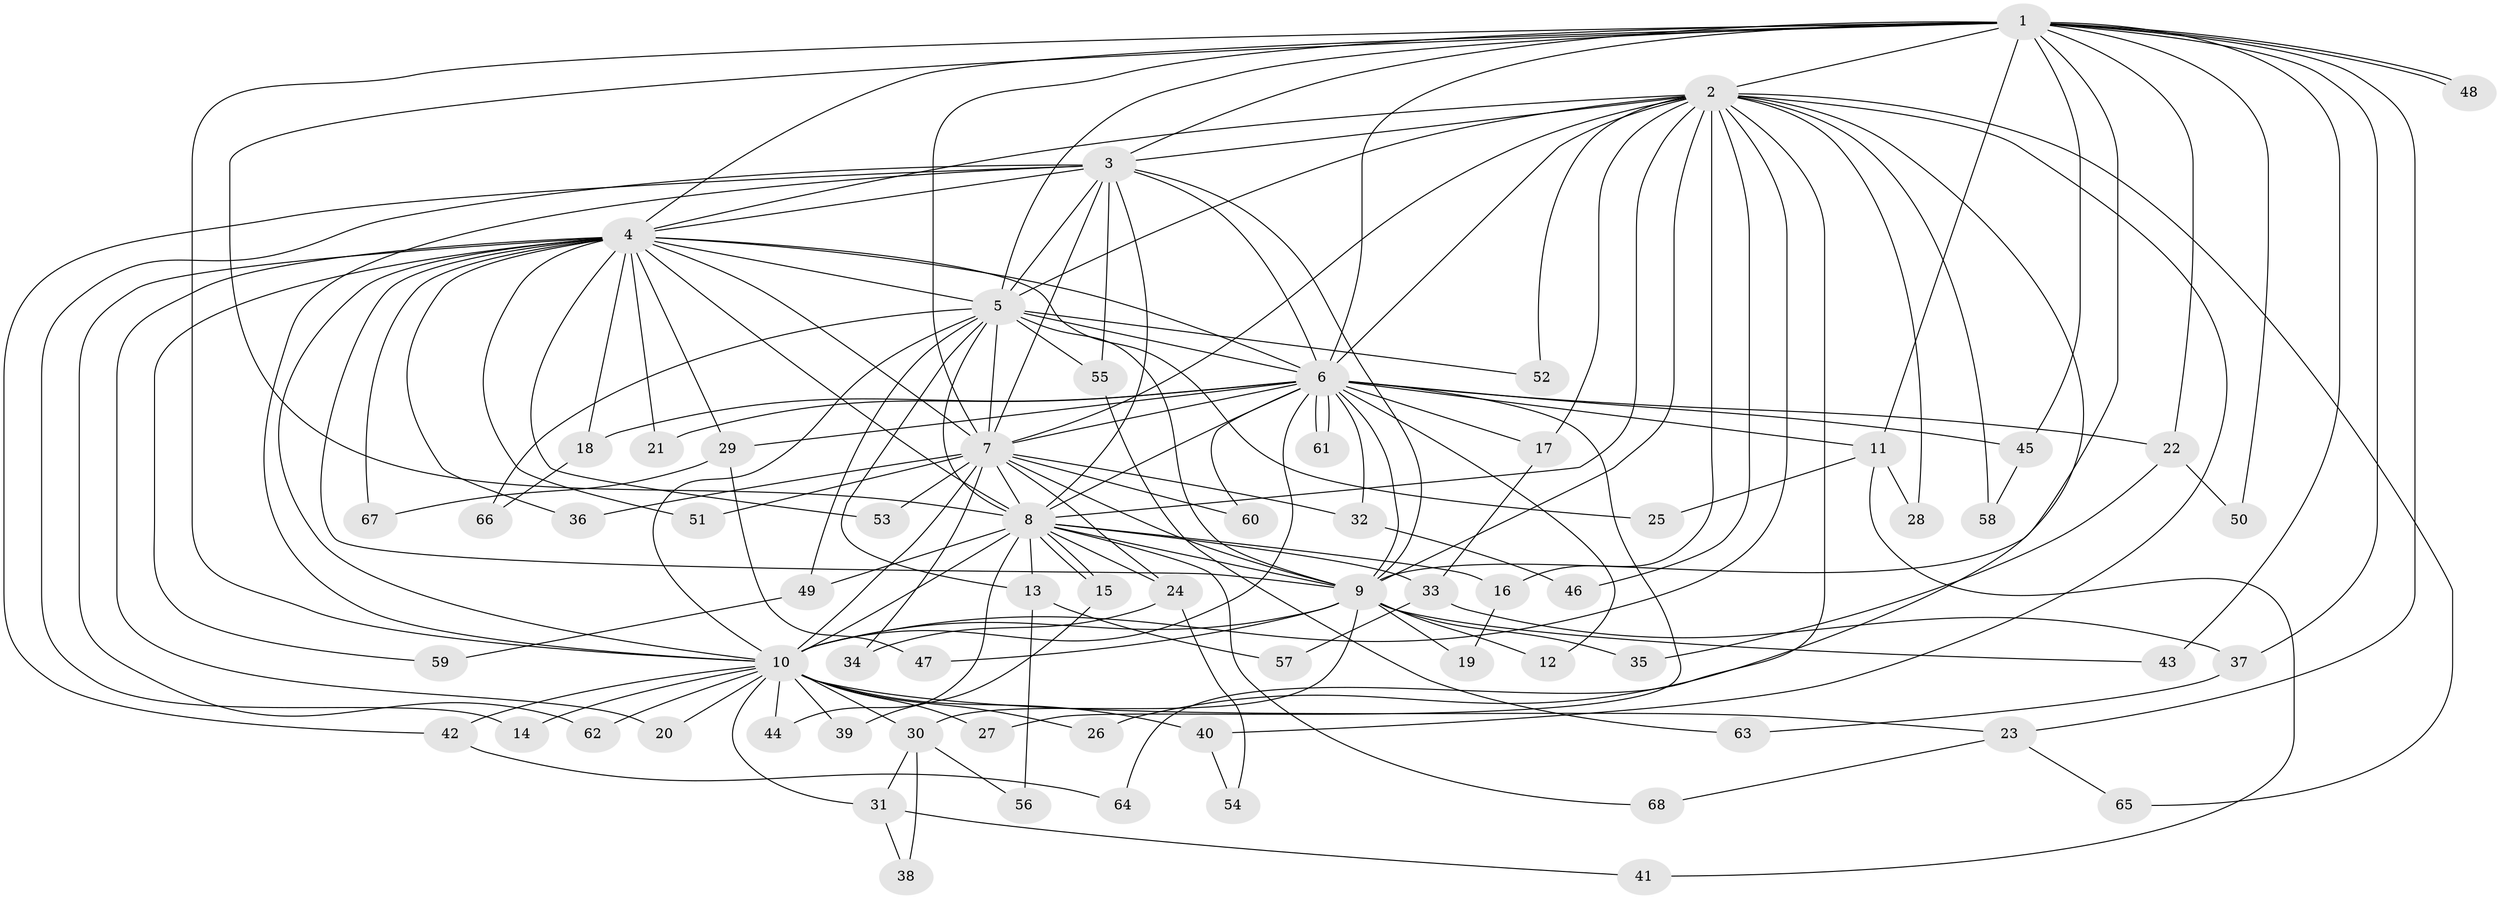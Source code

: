 // Generated by graph-tools (version 1.1) at 2025/34/03/09/25 02:34:39]
// undirected, 68 vertices, 161 edges
graph export_dot {
graph [start="1"]
  node [color=gray90,style=filled];
  1;
  2;
  3;
  4;
  5;
  6;
  7;
  8;
  9;
  10;
  11;
  12;
  13;
  14;
  15;
  16;
  17;
  18;
  19;
  20;
  21;
  22;
  23;
  24;
  25;
  26;
  27;
  28;
  29;
  30;
  31;
  32;
  33;
  34;
  35;
  36;
  37;
  38;
  39;
  40;
  41;
  42;
  43;
  44;
  45;
  46;
  47;
  48;
  49;
  50;
  51;
  52;
  53;
  54;
  55;
  56;
  57;
  58;
  59;
  60;
  61;
  62;
  63;
  64;
  65;
  66;
  67;
  68;
  1 -- 2;
  1 -- 3;
  1 -- 4;
  1 -- 5;
  1 -- 6;
  1 -- 7;
  1 -- 8;
  1 -- 9;
  1 -- 10;
  1 -- 11;
  1 -- 22;
  1 -- 23;
  1 -- 37;
  1 -- 43;
  1 -- 45;
  1 -- 48;
  1 -- 48;
  1 -- 50;
  2 -- 3;
  2 -- 4;
  2 -- 5;
  2 -- 6;
  2 -- 7;
  2 -- 8;
  2 -- 9;
  2 -- 10;
  2 -- 16;
  2 -- 17;
  2 -- 26;
  2 -- 28;
  2 -- 40;
  2 -- 46;
  2 -- 52;
  2 -- 58;
  2 -- 64;
  2 -- 65;
  3 -- 4;
  3 -- 5;
  3 -- 6;
  3 -- 7;
  3 -- 8;
  3 -- 9;
  3 -- 10;
  3 -- 14;
  3 -- 42;
  3 -- 55;
  4 -- 5;
  4 -- 6;
  4 -- 7;
  4 -- 8;
  4 -- 9;
  4 -- 10;
  4 -- 18;
  4 -- 20;
  4 -- 21;
  4 -- 25;
  4 -- 29;
  4 -- 36;
  4 -- 51;
  4 -- 53;
  4 -- 59;
  4 -- 62;
  4 -- 67;
  5 -- 6;
  5 -- 7;
  5 -- 8;
  5 -- 9;
  5 -- 10;
  5 -- 13;
  5 -- 49;
  5 -- 52;
  5 -- 55;
  5 -- 66;
  6 -- 7;
  6 -- 8;
  6 -- 9;
  6 -- 10;
  6 -- 11;
  6 -- 12;
  6 -- 17;
  6 -- 18;
  6 -- 21;
  6 -- 22;
  6 -- 27;
  6 -- 29;
  6 -- 32;
  6 -- 45;
  6 -- 60;
  6 -- 61;
  6 -- 61;
  7 -- 8;
  7 -- 9;
  7 -- 10;
  7 -- 24;
  7 -- 32;
  7 -- 34;
  7 -- 36;
  7 -- 51;
  7 -- 53;
  7 -- 60;
  8 -- 9;
  8 -- 10;
  8 -- 13;
  8 -- 15;
  8 -- 15;
  8 -- 16;
  8 -- 24;
  8 -- 33;
  8 -- 44;
  8 -- 49;
  8 -- 68;
  9 -- 10;
  9 -- 12;
  9 -- 19;
  9 -- 30;
  9 -- 35;
  9 -- 43;
  9 -- 47;
  10 -- 14;
  10 -- 20;
  10 -- 23;
  10 -- 26;
  10 -- 27;
  10 -- 30;
  10 -- 31;
  10 -- 39;
  10 -- 40;
  10 -- 42;
  10 -- 44;
  10 -- 62;
  11 -- 25;
  11 -- 28;
  11 -- 41;
  13 -- 56;
  13 -- 57;
  15 -- 39;
  16 -- 19;
  17 -- 33;
  18 -- 66;
  22 -- 35;
  22 -- 50;
  23 -- 65;
  23 -- 68;
  24 -- 34;
  24 -- 54;
  29 -- 47;
  29 -- 67;
  30 -- 31;
  30 -- 38;
  30 -- 56;
  31 -- 38;
  31 -- 41;
  32 -- 46;
  33 -- 37;
  33 -- 57;
  37 -- 63;
  40 -- 54;
  42 -- 64;
  45 -- 58;
  49 -- 59;
  55 -- 63;
}
